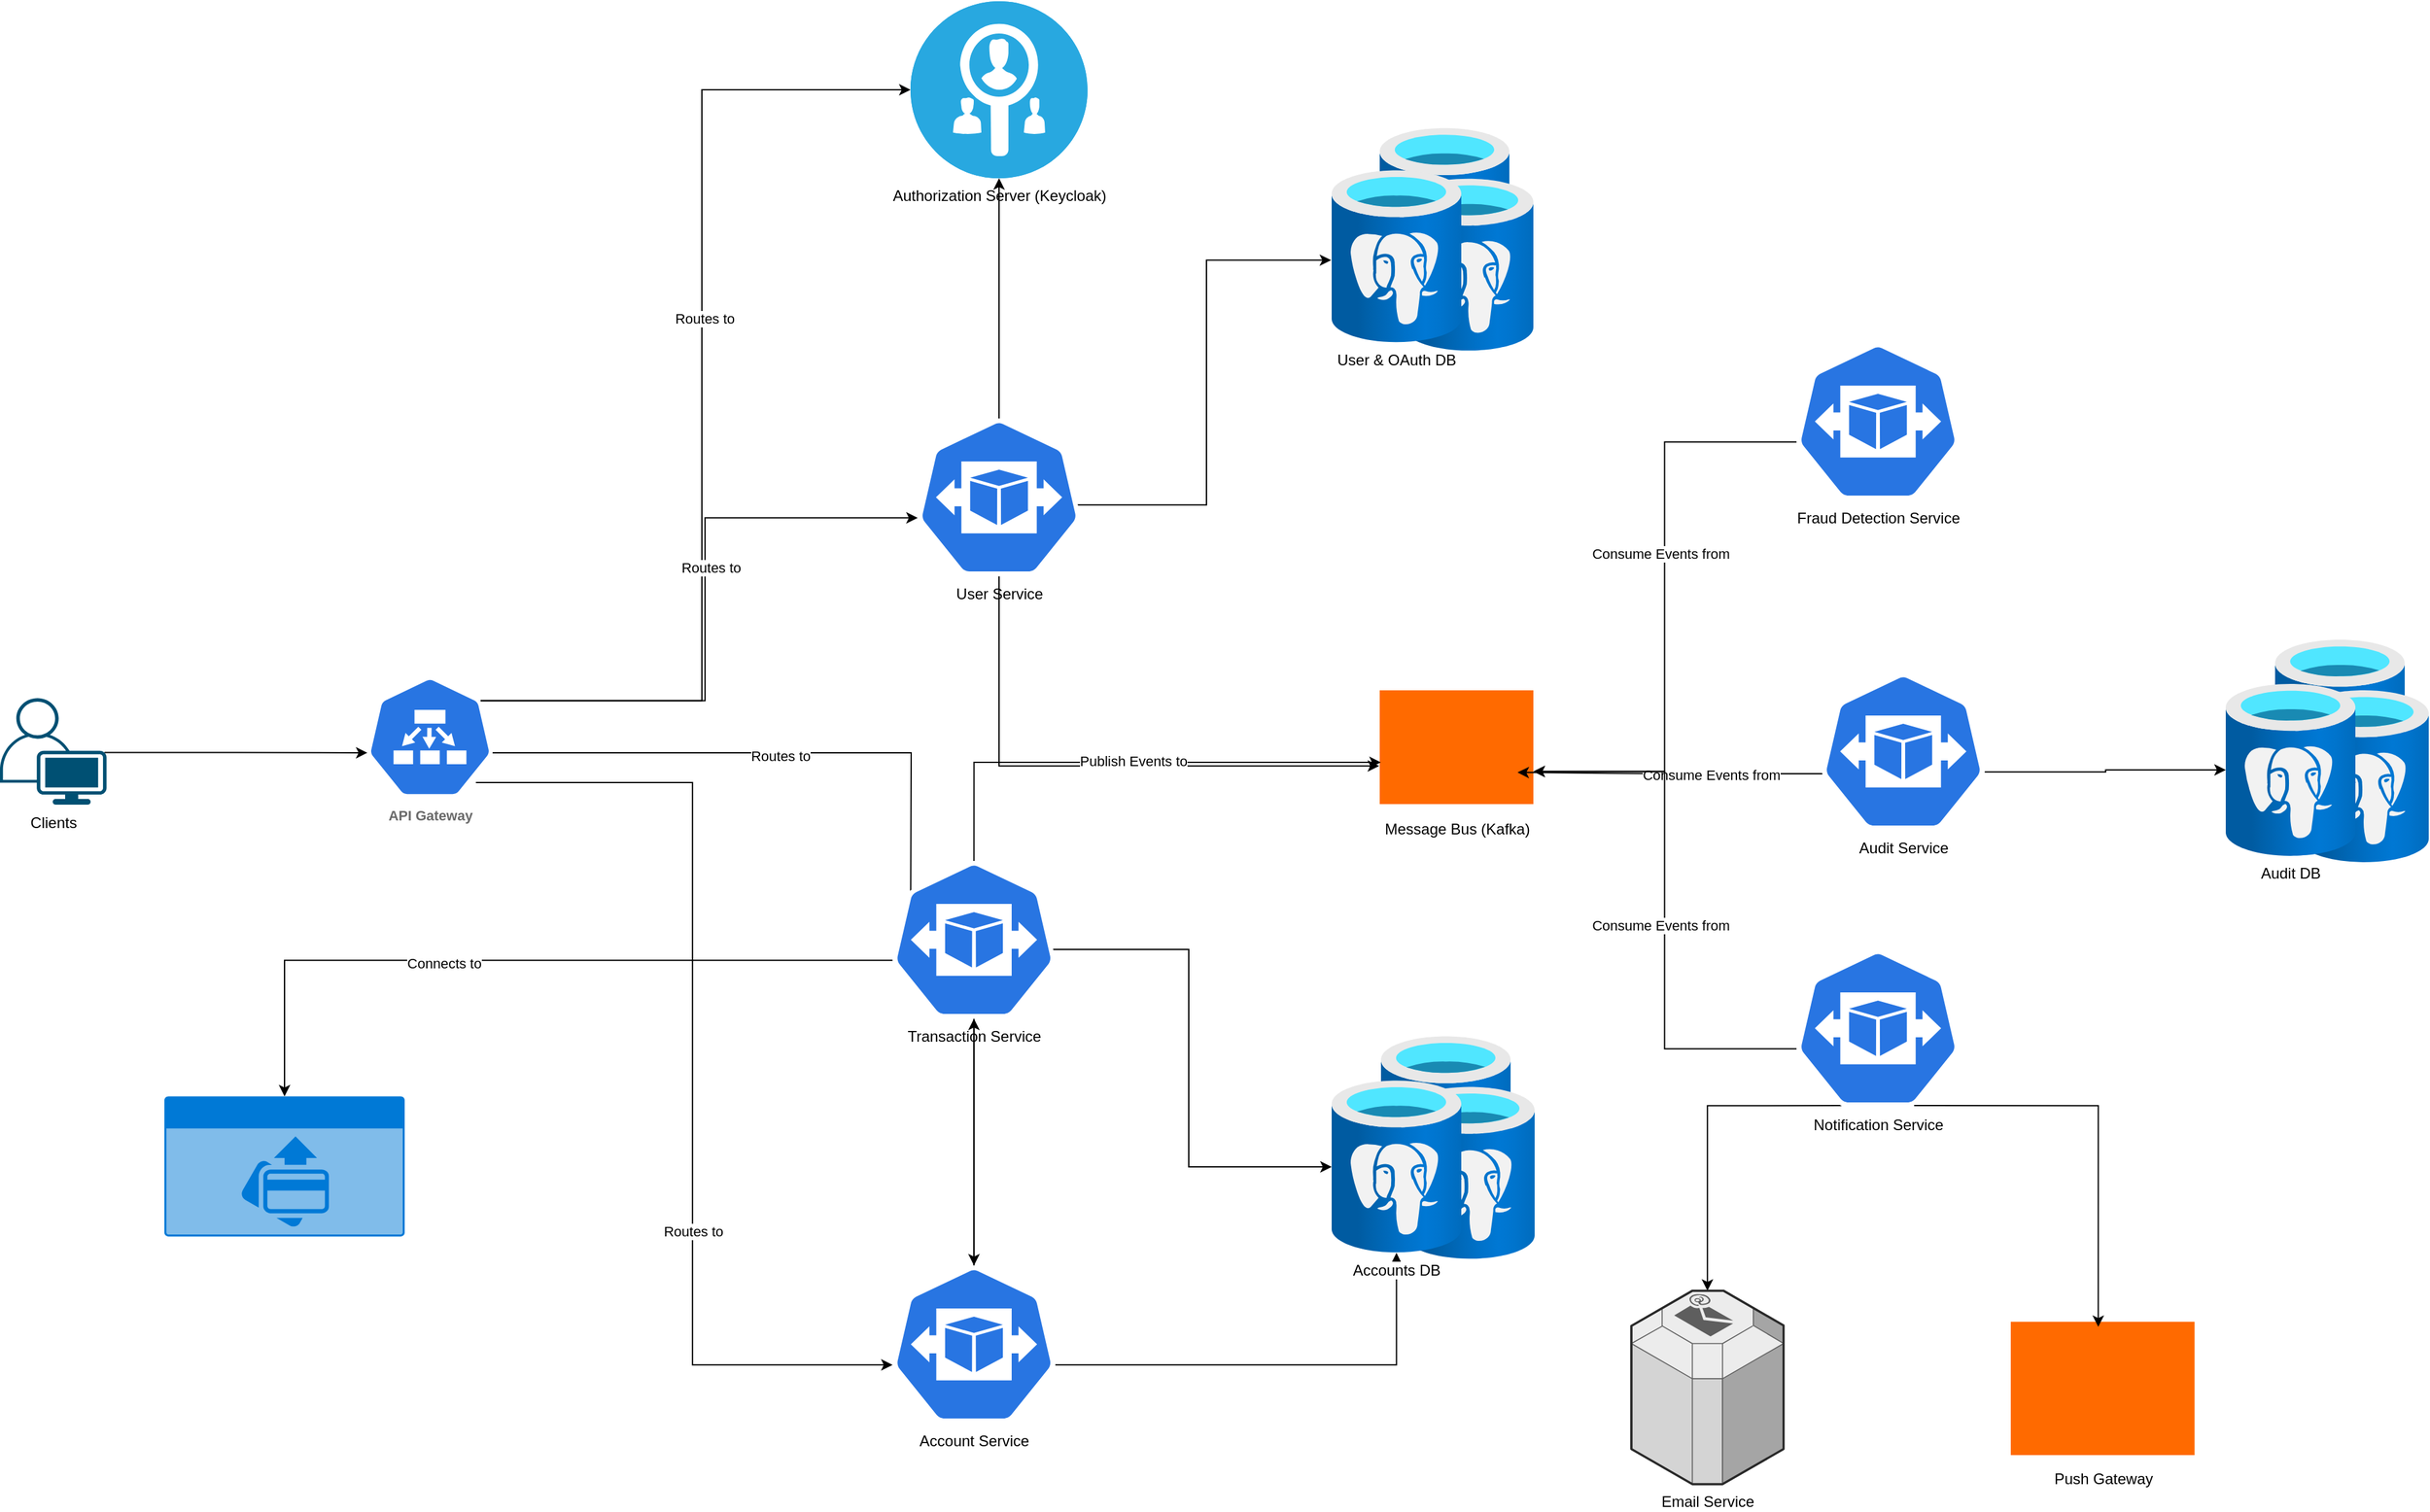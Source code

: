 <mxfile version="28.0.6">
  <diagram name="Page-1" id="ZhpZkn6zpnj-ipJnQsJ-">
    <mxGraphModel dx="2316" dy="2491" grid="1" gridSize="10" guides="1" tooltips="1" connect="1" arrows="1" fold="1" page="1" pageScale="1" pageWidth="850" pageHeight="1100" math="0" shadow="0">
      <root>
        <mxCell id="0" />
        <mxCell id="1" parent="0" />
        <mxCell id="EtR31kfVMcDP_dd4IPLA-168" value="" style="image;aspect=fixed;html=1;points=[];align=center;fontSize=12;image=img/lib/azure2/databases/Azure_Database_PostgreSQL_Server.svg;" parent="1" vertex="1">
          <mxGeometry x="1212" y="738.33" width="102.5" height="136.67" as="geometry" />
        </mxCell>
        <mxCell id="EtR31kfVMcDP_dd4IPLA-169" value="" style="image;aspect=fixed;html=1;points=[];align=center;fontSize=12;image=img/lib/azure2/databases/Azure_Database_PostgreSQL_Server.svg;" parent="1" vertex="1">
          <mxGeometry x="1231" y="778.33" width="102.5" height="136.67" as="geometry" />
        </mxCell>
        <mxCell id="EtR31kfVMcDP_dd4IPLA-166" value="" style="image;aspect=fixed;html=1;points=[];align=center;fontSize=12;image=img/lib/azure2/databases/Azure_Database_PostgreSQL_Server.svg;" parent="1" vertex="1">
          <mxGeometry x="1211" y="20" width="102.5" height="136.67" as="geometry" />
        </mxCell>
        <mxCell id="EtR31kfVMcDP_dd4IPLA-167" value="" style="image;aspect=fixed;html=1;points=[];align=center;fontSize=12;image=img/lib/azure2/databases/Azure_Database_PostgreSQL_Server.svg;" parent="1" vertex="1">
          <mxGeometry x="1230" y="60" width="102.5" height="136.67" as="geometry" />
        </mxCell>
        <mxCell id="EtR31kfVMcDP_dd4IPLA-127" style="edgeStyle=orthogonalEdgeStyle;rounded=0;orthogonalLoop=1;jettySize=auto;html=1;exitX=0.98;exitY=0.51;exitDx=0;exitDy=0;exitPerimeter=0;entryX=0.005;entryY=0.63;entryDx=0;entryDy=0;entryPerimeter=0;" parent="1" source="EtR31kfVMcDP_dd4IPLA-4" target="EtR31kfVMcDP_dd4IPLA-164" edge="1">
          <mxGeometry relative="1" as="geometry">
            <mxPoint x="425" y="510.727" as="targetPoint" />
          </mxGeometry>
        </mxCell>
        <mxCell id="EtR31kfVMcDP_dd4IPLA-4" value="Clients" style="points=[[0.35,0,0],[0.98,0.51,0],[1,0.71,0],[0.67,1,0],[0,0.795,0],[0,0.65,0]];verticalLabelPosition=bottom;sketch=0;html=1;verticalAlign=top;aspect=fixed;align=center;pointerEvents=1;shape=mxgraph.cisco19.user;fillColor=#005073;strokeColor=none;" parent="1" vertex="1">
          <mxGeometry x="120" y="471.27" width="84.25" height="84.25" as="geometry" />
        </mxCell>
        <mxCell id="EtR31kfVMcDP_dd4IPLA-112" value="&lt;div&gt;&lt;br&gt;&lt;/div&gt;&lt;div&gt;&lt;br&gt;&lt;/div&gt;&lt;div&gt;&lt;br&gt;&lt;/div&gt;&lt;div&gt;&lt;br&gt;&lt;/div&gt;&lt;div&gt;&lt;br&gt;&lt;/div&gt;&lt;div&gt;&lt;br&gt;&lt;/div&gt;&lt;div&gt;&lt;br&gt;&lt;/div&gt;&lt;div&gt;&lt;br&gt;&lt;/div&gt;&lt;div&gt;&lt;br&gt;&lt;/div&gt;External Payment Network" style="html=1;whiteSpace=wrap;strokeColor=none;fillColor=#0079D6;labelPosition=center;verticalLabelPosition=middle;verticalAlign=top;align=center;fontSize=12;outlineConnect=0;spacingTop=-6;fontColor=#FFFFFF;sketch=0;shape=mxgraph.sitemap.payment;" parent="1" vertex="1">
          <mxGeometry x="250" y="786.25" width="190" height="110.83" as="geometry" />
        </mxCell>
        <mxCell id="EtR31kfVMcDP_dd4IPLA-117" value="Authorization Server (Keycloak)" style="fillColor=#28A8E0;verticalLabelPosition=bottom;sketch=0;html=1;strokeColor=#ffffff;verticalAlign=top;align=center;points=[[0.145,0.145,0],[0.5,0,0],[0.855,0.145,0],[1,0.5,0],[0.855,0.855,0],[0.5,1,0],[0.145,0.855,0],[0,0.5,0]];pointerEvents=1;shape=mxgraph.cisco_safe.compositeIcon;bgIcon=ellipse;resIcon=mxgraph.cisco_safe.capability.identity_authorization_alt;" parent="1" vertex="1">
          <mxGeometry x="840" y="-80" width="140" height="140" as="geometry" />
        </mxCell>
        <mxCell id="EtR31kfVMcDP_dd4IPLA-119" value="User &amp;amp; OAuth DB" style="image;aspect=fixed;html=1;points=[];align=center;fontSize=12;image=img/lib/azure2/databases/Azure_Database_PostgreSQL_Server.svg;" parent="1" vertex="1">
          <mxGeometry x="1173" y="53.33" width="102.5" height="136.67" as="geometry" />
        </mxCell>
        <mxCell id="EtR31kfVMcDP_dd4IPLA-120" value="&lt;div&gt;&lt;br&gt;&lt;/div&gt;&lt;div&gt;&lt;br&gt;&lt;/div&gt;&lt;div&gt;&lt;br&gt;&lt;/div&gt;&lt;div&gt;&lt;br&gt;&lt;/div&gt;&lt;div&gt;&lt;br&gt;&lt;/div&gt;&lt;div&gt;&lt;br&gt;&lt;/div&gt;&lt;div&gt;&lt;br&gt;&lt;/div&gt;&lt;div&gt;&lt;br&gt;&lt;/div&gt;&lt;div&gt;&lt;br&gt;&lt;/div&gt;Message Bus (Kafka)" style="points=[];aspect=fixed;html=1;align=center;shadow=0;dashed=0;fillColor=#FF6A00;strokeColor=none;shape=mxgraph.alibaba_cloud.kafka;" parent="1" vertex="1">
          <mxGeometry x="1211" y="465.06" width="121.5" height="90" as="geometry" />
        </mxCell>
        <mxCell id="EtR31kfVMcDP_dd4IPLA-137" style="edgeStyle=orthogonalEdgeStyle;rounded=0;orthogonalLoop=1;jettySize=auto;html=1;exitX=0.961;exitY=0.529;exitDx=0;exitDy=0;exitPerimeter=0;" parent="1" source="EtR31kfVMcDP_dd4IPLA-157" target="EtR31kfVMcDP_dd4IPLA-123" edge="1">
          <mxGeometry relative="1" as="geometry">
            <mxPoint x="955.16" y="670" as="sourcePoint" />
            <Array as="points">
              <mxPoint x="950" y="670" />
              <mxPoint x="1060" y="670" />
              <mxPoint x="1060" y="842" />
            </Array>
          </mxGeometry>
        </mxCell>
        <mxCell id="EtR31kfVMcDP_dd4IPLA-144" style="edgeStyle=orthogonalEdgeStyle;rounded=0;orthogonalLoop=1;jettySize=auto;html=1;exitX=0.005;exitY=0.63;exitDx=0;exitDy=0;exitPerimeter=0;" parent="1" source="EtR31kfVMcDP_dd4IPLA-157" target="EtR31kfVMcDP_dd4IPLA-112" edge="1">
          <mxGeometry relative="1" as="geometry">
            <mxPoint x="840" y="710.6" as="sourcePoint" />
          </mxGeometry>
        </mxCell>
        <mxCell id="EtR31kfVMcDP_dd4IPLA-145" value="Connects to" style="edgeLabel;html=1;align=center;verticalAlign=middle;resizable=0;points=[];" parent="EtR31kfVMcDP_dd4IPLA-144" vertex="1" connectable="0">
          <mxGeometry x="-0.092" y="2" relative="1" as="geometry">
            <mxPoint x="-88" as="offset" />
          </mxGeometry>
        </mxCell>
        <mxCell id="EtR31kfVMcDP_dd4IPLA-136" style="edgeStyle=orthogonalEdgeStyle;rounded=0;orthogonalLoop=1;jettySize=auto;html=1;exitX=0.995;exitY=0.63;exitDx=0;exitDy=0;exitPerimeter=0;" parent="1" source="EtR31kfVMcDP_dd4IPLA-159" target="EtR31kfVMcDP_dd4IPLA-123" edge="1">
          <mxGeometry relative="1" as="geometry">
            <mxPoint x="947.74" y="980" as="sourcePoint" />
          </mxGeometry>
        </mxCell>
        <mxCell id="EtR31kfVMcDP_dd4IPLA-123" value="Accounts DB" style="image;aspect=fixed;html=1;points=[];align=center;fontSize=12;image=img/lib/azure2/databases/Azure_Database_PostgreSQL_Server.svg;" parent="1" vertex="1">
          <mxGeometry x="1173" y="773.33" width="102.5" height="136.67" as="geometry" />
        </mxCell>
        <mxCell id="EtR31kfVMcDP_dd4IPLA-139" style="edgeStyle=orthogonalEdgeStyle;rounded=0;orthogonalLoop=1;jettySize=auto;html=1;exitX=0.154;exitY=0.641;exitDx=0;exitDy=0;exitPerimeter=0;" parent="1" source="EtR31kfVMcDP_dd4IPLA-162" edge="1">
          <mxGeometry relative="1" as="geometry">
            <mxPoint x="1320" y="530" as="targetPoint" />
            <mxPoint x="1540" y="530" as="sourcePoint" />
          </mxGeometry>
        </mxCell>
        <mxCell id="EtR31kfVMcDP_dd4IPLA-154" value="Consume Events from" style="edgeLabel;html=1;align=center;verticalAlign=middle;resizable=0;points=[];" parent="EtR31kfVMcDP_dd4IPLA-139" vertex="1" connectable="0">
          <mxGeometry x="-0.175" y="1" relative="1" as="geometry">
            <mxPoint as="offset" />
          </mxGeometry>
        </mxCell>
        <mxCell id="EtR31kfVMcDP_dd4IPLA-128" style="edgeStyle=orthogonalEdgeStyle;rounded=0;orthogonalLoop=1;jettySize=auto;html=1;exitX=0.9;exitY=0.2;exitDx=0;exitDy=0;entryX=0.005;entryY=0.63;entryDx=0;entryDy=0;entryPerimeter=0;exitPerimeter=0;" parent="1" source="EtR31kfVMcDP_dd4IPLA-164" target="EtR31kfVMcDP_dd4IPLA-156" edge="1">
          <mxGeometry relative="1" as="geometry">
            <mxPoint x="516.38" y="487.905" as="sourcePoint" />
            <mxPoint x="852.42" y="320" as="targetPoint" />
          </mxGeometry>
        </mxCell>
        <mxCell id="EtR31kfVMcDP_dd4IPLA-129" style="edgeStyle=orthogonalEdgeStyle;rounded=0;orthogonalLoop=1;jettySize=auto;html=1;exitX=0.995;exitY=0.63;exitDx=0;exitDy=0;entryX=0;entryY=0.5;entryDx=0;entryDy=0;entryPerimeter=0;exitPerimeter=0;" parent="1" source="EtR31kfVMcDP_dd4IPLA-164" edge="1">
          <mxGeometry relative="1" as="geometry">
            <mxPoint x="516.38" y="510.75" as="sourcePoint" />
            <mxPoint x="840" y="670" as="targetPoint" />
          </mxGeometry>
        </mxCell>
        <mxCell id="EtR31kfVMcDP_dd4IPLA-148" value="Routes to" style="edgeLabel;html=1;align=center;verticalAlign=middle;resizable=0;points=[];" parent="EtR31kfVMcDP_dd4IPLA-129" vertex="1" connectable="0">
          <mxGeometry x="-0.066" y="-2" relative="1" as="geometry">
            <mxPoint as="offset" />
          </mxGeometry>
        </mxCell>
        <mxCell id="EtR31kfVMcDP_dd4IPLA-130" style="edgeStyle=orthogonalEdgeStyle;rounded=0;orthogonalLoop=1;jettySize=auto;html=1;exitX=0.9;exitY=0.2;exitDx=0;exitDy=0;entryX=0;entryY=0.5;entryDx=0;entryDy=0;entryPerimeter=0;exitPerimeter=0;" parent="1" source="EtR31kfVMcDP_dd4IPLA-164" target="EtR31kfVMcDP_dd4IPLA-117" edge="1">
          <mxGeometry relative="1" as="geometry">
            <mxPoint x="516.38" y="487.905" as="sourcePoint" />
          </mxGeometry>
        </mxCell>
        <mxCell id="EtR31kfVMcDP_dd4IPLA-146" value="Routes to" style="edgeLabel;html=1;align=center;verticalAlign=middle;resizable=0;points=[];" parent="EtR31kfVMcDP_dd4IPLA-130" vertex="1" connectable="0">
          <mxGeometry x="0.157" y="-2" relative="1" as="geometry">
            <mxPoint y="-1" as="offset" />
          </mxGeometry>
        </mxCell>
        <mxCell id="EtR31kfVMcDP_dd4IPLA-147" value="Routes to" style="edgeLabel;html=1;align=center;verticalAlign=middle;resizable=0;points=[];" parent="EtR31kfVMcDP_dd4IPLA-130" vertex="1" connectable="0">
          <mxGeometry x="-0.321" y="-7" relative="1" as="geometry">
            <mxPoint y="-1" as="offset" />
          </mxGeometry>
        </mxCell>
        <mxCell id="EtR31kfVMcDP_dd4IPLA-132" style="edgeStyle=orthogonalEdgeStyle;rounded=0;orthogonalLoop=1;jettySize=auto;html=1;exitX=0.5;exitY=1;exitDx=0;exitDy=0;exitPerimeter=0;" parent="1" source="EtR31kfVMcDP_dd4IPLA-157" target="EtR31kfVMcDP_dd4IPLA-159" edge="1">
          <mxGeometry relative="1" as="geometry">
            <mxPoint x="897.58" y="740" as="sourcePoint" />
            <mxPoint x="890.16" y="910" as="targetPoint" />
          </mxGeometry>
        </mxCell>
        <mxCell id="EtR31kfVMcDP_dd4IPLA-134" style="edgeStyle=orthogonalEdgeStyle;rounded=0;orthogonalLoop=1;jettySize=auto;html=1;exitX=0.5;exitY=0;exitDx=0;exitDy=0;exitPerimeter=0;entryX=0.5;entryY=1;entryDx=0;entryDy=0;entryPerimeter=0;" parent="1" source="EtR31kfVMcDP_dd4IPLA-156" target="EtR31kfVMcDP_dd4IPLA-117" edge="1">
          <mxGeometry relative="1" as="geometry">
            <mxPoint x="910" y="250" as="sourcePoint" />
          </mxGeometry>
        </mxCell>
        <mxCell id="EtR31kfVMcDP_dd4IPLA-135" style="edgeStyle=orthogonalEdgeStyle;rounded=0;orthogonalLoop=1;jettySize=auto;html=1;exitX=0.954;exitY=0.548;exitDx=0;exitDy=0;exitPerimeter=0;entryX=-0.004;entryY=0.523;entryDx=0;entryDy=0;entryPerimeter=0;" parent="1" source="EtR31kfVMcDP_dd4IPLA-156" target="EtR31kfVMcDP_dd4IPLA-119" edge="1">
          <mxGeometry relative="1" as="geometry">
            <mxPoint x="967.58" y="320" as="sourcePoint" />
          </mxGeometry>
        </mxCell>
        <mxCell id="EtR31kfVMcDP_dd4IPLA-138" style="edgeStyle=orthogonalEdgeStyle;rounded=0;orthogonalLoop=1;jettySize=auto;html=1;exitX=0.005;exitY=0.63;exitDx=0;exitDy=0;exitPerimeter=0;entryX=1.001;entryY=0.713;entryDx=0;entryDy=0;entryPerimeter=0;" parent="1" source="EtR31kfVMcDP_dd4IPLA-161" target="EtR31kfVMcDP_dd4IPLA-120" edge="1">
          <mxGeometry relative="1" as="geometry">
            <mxPoint x="1530" y="270" as="sourcePoint" />
          </mxGeometry>
        </mxCell>
        <mxCell id="EtR31kfVMcDP_dd4IPLA-153" value="Consume Events from" style="edgeLabel;html=1;align=center;verticalAlign=middle;resizable=0;points=[];" parent="EtR31kfVMcDP_dd4IPLA-138" vertex="1" connectable="0">
          <mxGeometry x="-0.179" y="-4" relative="1" as="geometry">
            <mxPoint as="offset" />
          </mxGeometry>
        </mxCell>
        <mxCell id="EtR31kfVMcDP_dd4IPLA-140" style="edgeStyle=orthogonalEdgeStyle;rounded=0;orthogonalLoop=1;jettySize=auto;html=1;exitX=0.005;exitY=0.63;exitDx=0;exitDy=0;exitPerimeter=0;entryX=1.001;entryY=0.713;entryDx=0;entryDy=0;entryPerimeter=0;" parent="1" source="EtR31kfVMcDP_dd4IPLA-163" target="EtR31kfVMcDP_dd4IPLA-120" edge="1">
          <mxGeometry relative="1" as="geometry">
            <mxPoint x="1530" y="750" as="sourcePoint" />
          </mxGeometry>
        </mxCell>
        <mxCell id="EtR31kfVMcDP_dd4IPLA-155" value="Consume Events from" style="edgeLabel;html=1;align=center;verticalAlign=middle;resizable=0;points=[];" parent="EtR31kfVMcDP_dd4IPLA-140" vertex="1" connectable="0">
          <mxGeometry x="-0.047" y="4" relative="1" as="geometry">
            <mxPoint y="1" as="offset" />
          </mxGeometry>
        </mxCell>
        <mxCell id="EtR31kfVMcDP_dd4IPLA-142" style="edgeStyle=orthogonalEdgeStyle;rounded=0;orthogonalLoop=1;jettySize=auto;html=1;exitX=0.5;exitY=0;exitDx=0;exitDy=0;exitPerimeter=0;entryX=0.007;entryY=0.633;entryDx=0;entryDy=0;entryPerimeter=0;" parent="1" source="EtR31kfVMcDP_dd4IPLA-157" target="EtR31kfVMcDP_dd4IPLA-120" edge="1">
          <mxGeometry relative="1" as="geometry">
            <mxPoint x="897.58" y="600" as="sourcePoint" />
          </mxGeometry>
        </mxCell>
        <mxCell id="EtR31kfVMcDP_dd4IPLA-143" style="edgeStyle=orthogonalEdgeStyle;rounded=0;orthogonalLoop=1;jettySize=auto;html=1;exitX=0.5;exitY=1;exitDx=0;exitDy=0;exitPerimeter=0;entryX=-0.004;entryY=0.665;entryDx=0;entryDy=0;entryPerimeter=0;" parent="1" source="EtR31kfVMcDP_dd4IPLA-156" target="EtR31kfVMcDP_dd4IPLA-120" edge="1">
          <mxGeometry relative="1" as="geometry">
            <mxPoint x="910" y="390" as="sourcePoint" />
          </mxGeometry>
        </mxCell>
        <mxCell id="EtR31kfVMcDP_dd4IPLA-152" value="Publish Events to" style="edgeLabel;html=1;align=center;verticalAlign=middle;resizable=0;points=[];" parent="EtR31kfVMcDP_dd4IPLA-143" vertex="1" connectable="0">
          <mxGeometry x="0.141" y="4" relative="1" as="geometry">
            <mxPoint x="-1" as="offset" />
          </mxGeometry>
        </mxCell>
        <mxCell id="EtR31kfVMcDP_dd4IPLA-150" style="edgeStyle=orthogonalEdgeStyle;rounded=0;orthogonalLoop=1;jettySize=auto;html=1;exitX=0.863;exitY=0.875;exitDx=0;exitDy=0;entryX=0.005;entryY=0.63;entryDx=0;entryDy=0;entryPerimeter=0;exitPerimeter=0;" parent="1" source="EtR31kfVMcDP_dd4IPLA-164" target="EtR31kfVMcDP_dd4IPLA-159" edge="1">
          <mxGeometry relative="1" as="geometry">
            <mxPoint x="516.38" y="533.595" as="sourcePoint" />
            <mxPoint x="832.58" y="980" as="targetPoint" />
          </mxGeometry>
        </mxCell>
        <mxCell id="EtR31kfVMcDP_dd4IPLA-151" value="Routes to" style="edgeLabel;html=1;align=center;verticalAlign=middle;resizable=0;points=[];" parent="EtR31kfVMcDP_dd4IPLA-150" vertex="1" connectable="0">
          <mxGeometry x="0.331" relative="1" as="geometry">
            <mxPoint as="offset" />
          </mxGeometry>
        </mxCell>
        <mxCell id="EtR31kfVMcDP_dd4IPLA-156" value="User Service" style="aspect=fixed;sketch=0;html=1;dashed=0;whitespace=wrap;verticalLabelPosition=bottom;verticalAlign=top;fillColor=#2875E2;strokeColor=#ffffff;points=[[0.005,0.63,0],[0.1,0.2,0],[0.9,0.2,0],[0.5,0,0],[0.995,0.63,0],[0.72,0.99,0],[0.5,1,0],[0.28,0.99,0]];shape=mxgraph.kubernetes.icon2;prIcon=hpa" parent="1" vertex="1">
          <mxGeometry x="845" y="250" width="130" height="124.8" as="geometry" />
        </mxCell>
        <mxCell id="EtR31kfVMcDP_dd4IPLA-157" value="Transaction Service" style="aspect=fixed;sketch=0;html=1;dashed=0;whitespace=wrap;verticalLabelPosition=bottom;verticalAlign=top;fillColor=#2875E2;strokeColor=#ffffff;points=[[0.005,0.63,0],[0.1,0.2,0],[0.9,0.2,0],[0.5,0,0],[0.995,0.63,0],[0.72,0.99,0],[0.5,1,0],[0.28,0.99,0]];shape=mxgraph.kubernetes.icon2;prIcon=hpa" parent="1" vertex="1">
          <mxGeometry x="825.16" y="600" width="130" height="124.8" as="geometry" />
        </mxCell>
        <mxCell id="EtR31kfVMcDP_dd4IPLA-159" value="Account Service" style="aspect=fixed;sketch=0;html=1;dashed=0;whitespace=wrap;verticalLabelPosition=bottom;verticalAlign=top;fillColor=#2875E2;strokeColor=#ffffff;points=[[0.005,0.63,0],[0.1,0.2,0],[0.9,0.2,0],[0.5,0,0],[0.995,0.63,0],[0.72,0.99,0],[0.5,1,0],[0.28,0.99,0]];shape=mxgraph.kubernetes.icon2;prIcon=hpa" parent="1" vertex="1">
          <mxGeometry x="825.16" y="920" width="130" height="124.8" as="geometry" />
        </mxCell>
        <mxCell id="EtR31kfVMcDP_dd4IPLA-160" style="edgeStyle=orthogonalEdgeStyle;rounded=0;orthogonalLoop=1;jettySize=auto;html=1;exitX=0.5;exitY=0;exitDx=0;exitDy=0;exitPerimeter=0;entryX=0.5;entryY=1;entryDx=0;entryDy=0;entryPerimeter=0;" parent="1" source="EtR31kfVMcDP_dd4IPLA-159" target="EtR31kfVMcDP_dd4IPLA-157" edge="1">
          <mxGeometry relative="1" as="geometry" />
        </mxCell>
        <mxCell id="EtR31kfVMcDP_dd4IPLA-161" value="Fraud Detection Service" style="aspect=fixed;sketch=0;html=1;dashed=0;whitespace=wrap;verticalLabelPosition=bottom;verticalAlign=top;fillColor=#2875E2;strokeColor=#ffffff;points=[[0.005,0.63,0],[0.1,0.2,0],[0.9,0.2,0],[0.5,0,0],[0.995,0.63,0],[0.72,0.99,0],[0.5,1,0],[0.28,0.99,0]];shape=mxgraph.kubernetes.icon2;prIcon=hpa" parent="1" vertex="1">
          <mxGeometry x="1540" y="190" width="130" height="124.8" as="geometry" />
        </mxCell>
        <mxCell id="EtR31kfVMcDP_dd4IPLA-173" style="edgeStyle=orthogonalEdgeStyle;rounded=0;orthogonalLoop=1;jettySize=auto;html=1;exitX=0.995;exitY=0.63;exitDx=0;exitDy=0;exitPerimeter=0;" parent="1" source="EtR31kfVMcDP_dd4IPLA-162" target="EtR31kfVMcDP_dd4IPLA-172" edge="1">
          <mxGeometry relative="1" as="geometry" />
        </mxCell>
        <mxCell id="EtR31kfVMcDP_dd4IPLA-162" value="Audit Service" style="aspect=fixed;sketch=0;html=1;dashed=0;whitespace=wrap;verticalLabelPosition=bottom;verticalAlign=top;fillColor=#2875E2;strokeColor=#ffffff;points=[[0.005,0.63,0],[0.1,0.2,0],[0.9,0.2,0],[0.5,0,0],[0.995,0.63,0],[0.72,0.99,0],[0.5,1,0],[0.28,0.99,0]];shape=mxgraph.kubernetes.icon2;prIcon=hpa" parent="1" vertex="1">
          <mxGeometry x="1560" y="451" width="130" height="124.8" as="geometry" />
        </mxCell>
        <mxCell id="EtR31kfVMcDP_dd4IPLA-175" style="edgeStyle=orthogonalEdgeStyle;rounded=0;orthogonalLoop=1;jettySize=auto;html=1;exitX=0.28;exitY=0.99;exitDx=0;exitDy=0;exitPerimeter=0;" parent="1" source="EtR31kfVMcDP_dd4IPLA-163" target="EtR31kfVMcDP_dd4IPLA-174" edge="1">
          <mxGeometry relative="1" as="geometry" />
        </mxCell>
        <mxCell id="EtR31kfVMcDP_dd4IPLA-163" value="Notification Service" style="aspect=fixed;sketch=0;html=1;dashed=0;whitespace=wrap;verticalLabelPosition=bottom;verticalAlign=top;fillColor=#2875E2;strokeColor=#ffffff;points=[[0.005,0.63,0],[0.1,0.2,0],[0.9,0.2,0],[0.5,0,0],[0.995,0.63,0],[0.72,0.99,0],[0.5,1,0],[0.28,0.99,0]];shape=mxgraph.kubernetes.icon2;prIcon=hpa" parent="1" vertex="1">
          <mxGeometry x="1540" y="670" width="130" height="124.8" as="geometry" />
        </mxCell>
        <mxCell id="EtR31kfVMcDP_dd4IPLA-164" value="&lt;span style=&quot;color: rgb(106, 106, 106); font-size: 11px; font-weight: 700;&quot;&gt;API Gateway&lt;/span&gt;" style="aspect=fixed;sketch=0;html=1;dashed=0;whitespace=wrap;verticalLabelPosition=bottom;verticalAlign=top;fillColor=#2875E2;strokeColor=#ffffff;points=[[0.005,0.63,0],[0.1,0.2,0],[0.9,0.2,0],[0.5,0,0],[0.995,0.63,0],[0.72,0.99,0],[0.5,1,0],[0.28,0.99,0]];shape=mxgraph.kubernetes.icon2;prIcon=ep" parent="1" vertex="1">
          <mxGeometry x="410" y="454" width="100" height="96" as="geometry" />
        </mxCell>
        <mxCell id="EtR31kfVMcDP_dd4IPLA-170" value="" style="image;aspect=fixed;html=1;points=[];align=center;fontSize=12;image=img/lib/azure2/databases/Azure_Database_PostgreSQL_Server.svg;" parent="1" vertex="1">
          <mxGeometry x="1919" y="424.67" width="102.5" height="136.67" as="geometry" />
        </mxCell>
        <mxCell id="EtR31kfVMcDP_dd4IPLA-171" value="" style="image;aspect=fixed;html=1;points=[];align=center;fontSize=12;image=img/lib/azure2/databases/Azure_Database_PostgreSQL_Server.svg;" parent="1" vertex="1">
          <mxGeometry x="1938" y="464.67" width="102.5" height="136.67" as="geometry" />
        </mxCell>
        <mxCell id="EtR31kfVMcDP_dd4IPLA-172" value="Audit DB" style="image;aspect=fixed;html=1;points=[];align=center;fontSize=12;image=img/lib/azure2/databases/Azure_Database_PostgreSQL_Server.svg;" parent="1" vertex="1">
          <mxGeometry x="1880" y="459.67" width="102.5" height="136.67" as="geometry" />
        </mxCell>
        <mxCell id="EtR31kfVMcDP_dd4IPLA-174" value="Email Service" style="verticalLabelPosition=bottom;html=1;verticalAlign=top;strokeWidth=1;align=center;outlineConnect=0;dashed=0;outlineConnect=0;shape=mxgraph.aws3d.email_service;fillColor=#ECECEC;strokeColor=#5E5E5E;aspect=fixed;" parent="1" vertex="1">
          <mxGeometry x="1410" y="940" width="120.32" height="152.99" as="geometry" />
        </mxCell>
        <mxCell id="EtR31kfVMcDP_dd4IPLA-179" value="&lt;div&gt;&lt;br&gt;&lt;/div&gt;&lt;div&gt;&lt;br&gt;&lt;/div&gt;&lt;div&gt;&lt;br&gt;&lt;/div&gt;&lt;div&gt;&lt;br&gt;&lt;/div&gt;&lt;div&gt;&lt;br&gt;&lt;/div&gt;&lt;div&gt;&lt;br&gt;&lt;/div&gt;&lt;div&gt;&lt;br&gt;&lt;/div&gt;&lt;div&gt;&lt;br&gt;&lt;/div&gt;&lt;div&gt;&lt;br&gt;&lt;/div&gt;&lt;div&gt;&lt;br&gt;&lt;/div&gt;Push Gateway" style="points=[];aspect=fixed;html=1;align=center;shadow=0;dashed=0;fillColor=#FF6A00;strokeColor=none;shape=mxgraph.alibaba_cloud.cmp_cloud_mobile_push;" parent="1" vertex="1">
          <mxGeometry x="1710" y="964.55" width="145.33" height="105.45" as="geometry" />
        </mxCell>
        <mxCell id="EtR31kfVMcDP_dd4IPLA-180" style="edgeStyle=orthogonalEdgeStyle;rounded=0;orthogonalLoop=1;jettySize=auto;html=1;exitX=0.72;exitY=0.99;exitDx=0;exitDy=0;exitPerimeter=0;entryX=0.476;entryY=0.038;entryDx=0;entryDy=0;entryPerimeter=0;" parent="1" source="EtR31kfVMcDP_dd4IPLA-163" target="EtR31kfVMcDP_dd4IPLA-179" edge="1">
          <mxGeometry relative="1" as="geometry" />
        </mxCell>
      </root>
    </mxGraphModel>
  </diagram>
</mxfile>
